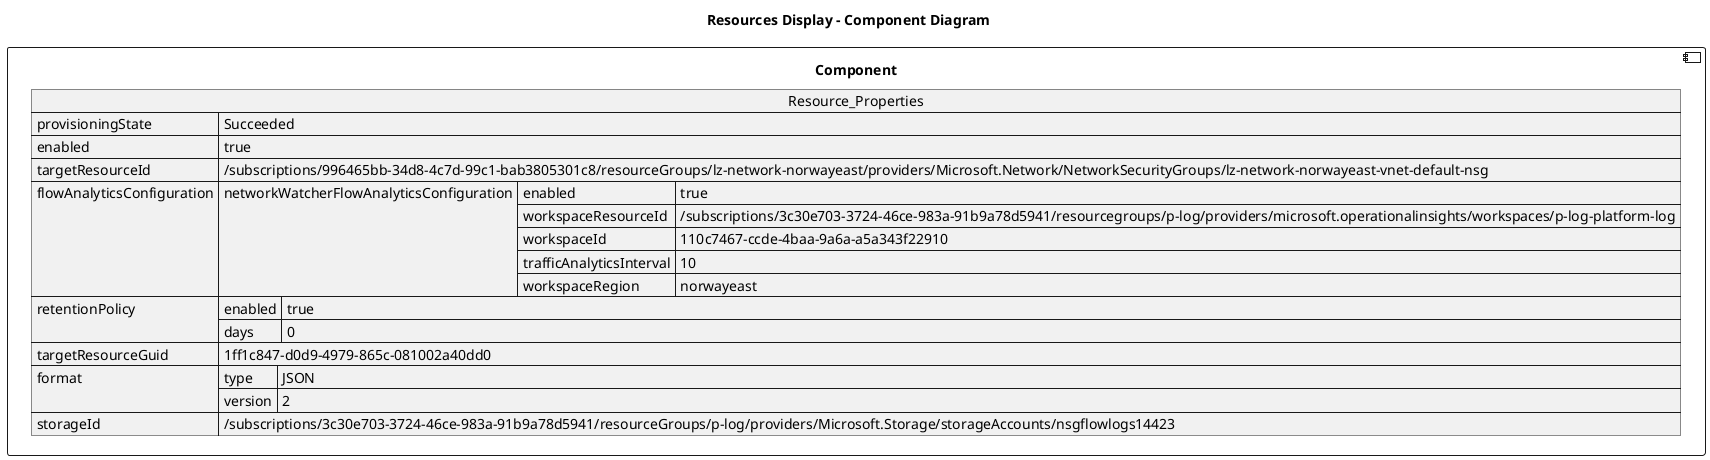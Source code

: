 @startuml

title Resources Display - Component Diagram

component Component {

json  Resource_Properties {
  "provisioningState": "Succeeded",
  "enabled": true,
  "targetResourceId": "/subscriptions/996465bb-34d8-4c7d-99c1-bab3805301c8/resourceGroups/lz-network-norwayeast/providers/Microsoft.Network/NetworkSecurityGroups/lz-network-norwayeast-vnet-default-nsg",
  "flowAnalyticsConfiguration": {
    "networkWatcherFlowAnalyticsConfiguration": {
      "enabled": true,
      "workspaceResourceId": "/subscriptions/3c30e703-3724-46ce-983a-91b9a78d5941/resourcegroups/p-log/providers/microsoft.operationalinsights/workspaces/p-log-platform-log",
      "workspaceId": "110c7467-ccde-4baa-9a6a-a5a343f22910",
      "trafficAnalyticsInterval": 10,
      "workspaceRegion": "norwayeast"
    }
  },
  "retentionPolicy": {
    "enabled": true,
    "days": 0
  },
  "targetResourceGuid": "1ff1c847-d0d9-4979-865c-081002a40dd0",
  "format": {
    "type": "JSON",
    "version": 2
  },
  "storageId": "/subscriptions/3c30e703-3724-46ce-983a-91b9a78d5941/resourceGroups/p-log/providers/Microsoft.Storage/storageAccounts/nsgflowlogs14423"
}
}
@enduml

